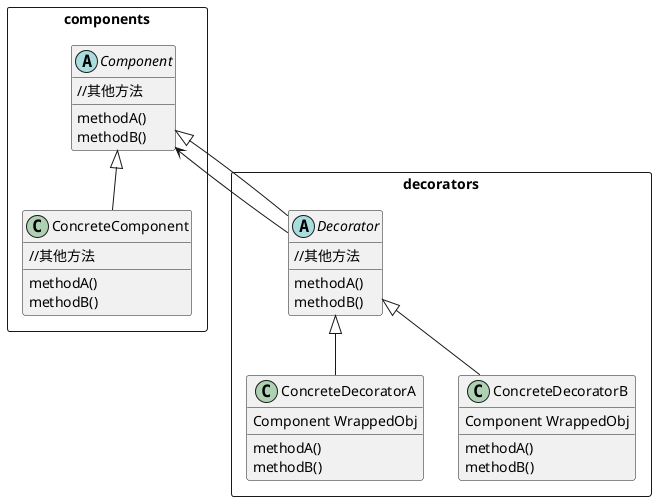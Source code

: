 @startuml

package components <<rectangle>> 
{
    abstract Component
    {
        methodA()
        methodB()
        //其他方法
    }

    class ConcreteComponent
    {
        methodA()
        methodB()
        //其他方法
    }
}
Component <|-- ConcreteComponent

package decorators <<rectangle>>
{
    abstract Decorator
    {
        methodA()
        methodB()
        //其他方法
    }

    class ConcreteDecoratorA
    {
        methodA()
        methodB()
        Component WrappedObj
    }

    class ConcreteDecoratorB
    {
        methodA()
        methodB()
        Component WrappedObj
    }
}
Decorator <|-- ConcreteDecoratorA
Decorator <|-- ConcreteDecoratorB
Component <|-- Decorator
Decorator --> Component
@enduml